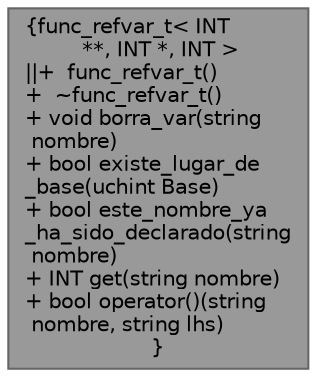 digraph "func_refvar_t&lt; INT **, INT *, INT &gt;"
{
 // INTERACTIVE_SVG=YES
 // LATEX_PDF_SIZE
  bgcolor="transparent";
  edge [fontname=Helvetica,fontsize=10,labelfontname=Helvetica,labelfontsize=10];
  node [fontname=Helvetica,fontsize=10,shape=box,height=0.2,width=0.4];
  Node1 [label="{func_refvar_t\< INT\l **, INT *, INT \>\n||+  func_refvar_t()\l+  ~func_refvar_t()\l+ void borra_var(string\l nombre)\l+ bool existe_lugar_de\l_base(uchint Base)\l+ bool este_nombre_ya\l_ha_sido_declarado(string\l nombre)\l+ INT get(string nombre)\l+ bool operator()(string\l nombre, string lhs)\l}",height=0.2,width=0.4,color="gray40", fillcolor="grey60", style="filled", fontcolor="black",tooltip=" "];
}
